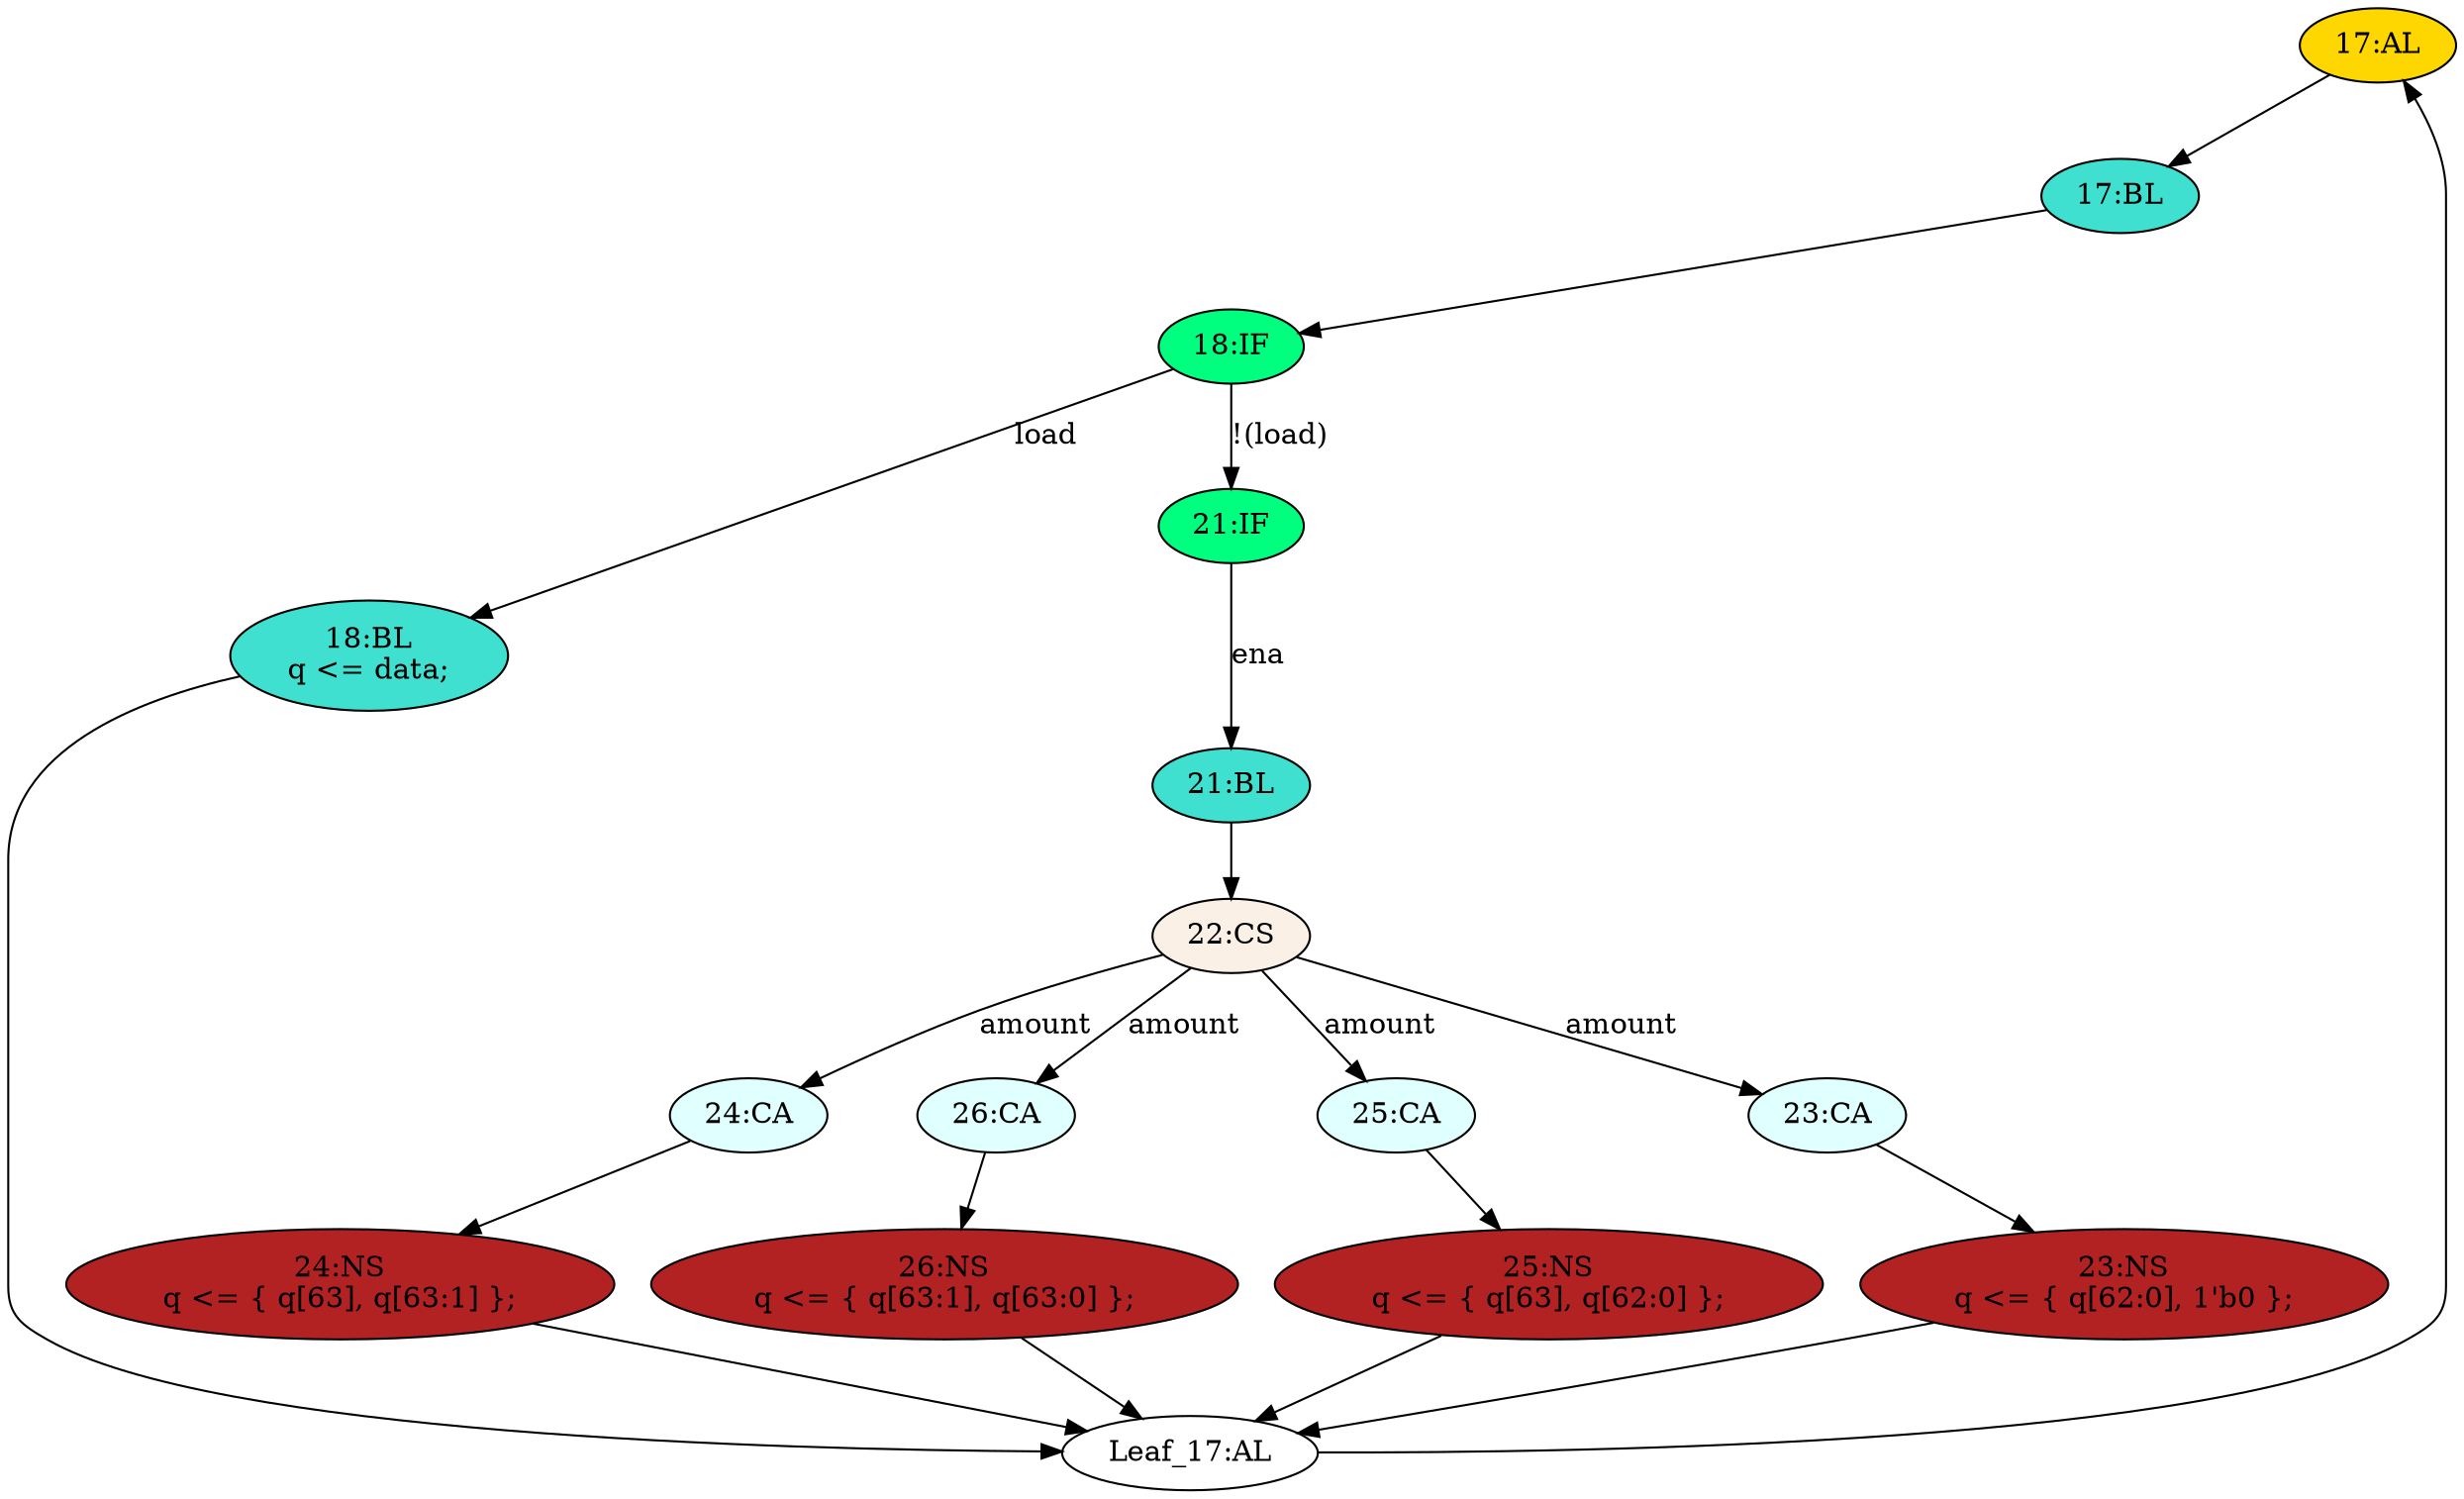 strict digraph "compose( ,  )" {
	node [label="\N"];
	"17:AL"	[ast="<pyverilog.vparser.ast.Always object at 0x7f6eb8e77090>",
		clk_sens=True,
		fillcolor=gold,
		label="17:AL",
		sens="['clk']",
		statements="[]",
		style=filled,
		typ=Always,
		use_var="['load', 'ena', 'amount', 'data', 'q']"];
	"17:BL"	[ast="<pyverilog.vparser.ast.Block object at 0x7f6eb8e64d10>",
		fillcolor=turquoise,
		label="17:BL",
		statements="[]",
		style=filled,
		typ=Block];
	"17:AL" -> "17:BL"	[cond="[]",
		lineno=None];
	"24:CA"	[ast="<pyverilog.vparser.ast.Case object at 0x7f6ebcd85d10>",
		fillcolor=lightcyan,
		label="24:CA",
		statements="[]",
		style=filled,
		typ=Case];
	"24:NS"	[ast="<pyverilog.vparser.ast.NonblockingSubstitution object at 0x7f6eb8e67150>",
		fillcolor=firebrick,
		label="24:NS
q <= { q[63], q[63:1] };",
		statements="[<pyverilog.vparser.ast.NonblockingSubstitution object at 0x7f6eb8e67150>]",
		style=filled,
		typ=NonblockingSubstitution];
	"24:CA" -> "24:NS"	[cond="[]",
		lineno=None];
	"21:BL"	[ast="<pyverilog.vparser.ast.Block object at 0x7f6eb8bcebd0>",
		fillcolor=turquoise,
		label="21:BL",
		statements="[]",
		style=filled,
		typ=Block];
	"22:CS"	[ast="<pyverilog.vparser.ast.CaseStatement object at 0x7f6eb8e86550>",
		fillcolor=linen,
		label="22:CS",
		statements="[]",
		style=filled,
		typ=CaseStatement];
	"21:BL" -> "22:CS"	[cond="[]",
		lineno=None];
	"23:NS"	[ast="<pyverilog.vparser.ast.NonblockingSubstitution object at 0x7f6eb8e67650>",
		fillcolor=firebrick,
		label="23:NS
q <= { q[62:0], 1'b0 };",
		statements="[<pyverilog.vparser.ast.NonblockingSubstitution object at 0x7f6eb8e67650>]",
		style=filled,
		typ=NonblockingSubstitution];
	"Leaf_17:AL"	[def_var="['q']",
		label="Leaf_17:AL"];
	"23:NS" -> "Leaf_17:AL"	[cond="[]",
		lineno=None];
	"18:BL"	[ast="<pyverilog.vparser.ast.Block object at 0x7f6eb8e64790>",
		fillcolor=turquoise,
		label="18:BL
q <= data;",
		statements="[<pyverilog.vparser.ast.NonblockingSubstitution object at 0x7f6eb8e64210>]",
		style=filled,
		typ=Block];
	"18:BL" -> "Leaf_17:AL"	[cond="[]",
		lineno=None];
	"26:NS"	[ast="<pyverilog.vparser.ast.NonblockingSubstitution object at 0x7f6eb8ad8d90>",
		fillcolor=firebrick,
		label="26:NS
q <= { q[63:1], q[63:0] };",
		statements="[<pyverilog.vparser.ast.NonblockingSubstitution object at 0x7f6eb8ad8d90>]",
		style=filled,
		typ=NonblockingSubstitution];
	"26:NS" -> "Leaf_17:AL"	[cond="[]",
		lineno=None];
	"21:IF"	[ast="<pyverilog.vparser.ast.IfStatement object at 0x7f6eb8bce550>",
		fillcolor=springgreen,
		label="21:IF",
		statements="[]",
		style=filled,
		typ=IfStatement];
	"21:IF" -> "21:BL"	[cond="['ena']",
		label=ena,
		lineno=21];
	"25:NS"	[ast="<pyverilog.vparser.ast.NonblockingSubstitution object at 0x7f6eb8eead90>",
		fillcolor=firebrick,
		label="25:NS
q <= { q[63], q[62:0] };",
		statements="[<pyverilog.vparser.ast.NonblockingSubstitution object at 0x7f6eb8eead90>]",
		style=filled,
		typ=NonblockingSubstitution];
	"25:NS" -> "Leaf_17:AL"	[cond="[]",
		lineno=None];
	"18:IF"	[ast="<pyverilog.vparser.ast.IfStatement object at 0x7f6eb8e64ed0>",
		fillcolor=springgreen,
		label="18:IF",
		statements="[]",
		style=filled,
		typ=IfStatement];
	"17:BL" -> "18:IF"	[cond="[]",
		lineno=None];
	"22:CS" -> "24:CA"	[cond="['amount']",
		label=amount,
		lineno=22];
	"26:CA"	[ast="<pyverilog.vparser.ast.Case object at 0x7f6eb8ad8a10>",
		fillcolor=lightcyan,
		label="26:CA",
		statements="[]",
		style=filled,
		typ=Case];
	"22:CS" -> "26:CA"	[cond="['amount']",
		label=amount,
		lineno=22];
	"25:CA"	[ast="<pyverilog.vparser.ast.Case object at 0x7f6eb8eeae90>",
		fillcolor=lightcyan,
		label="25:CA",
		statements="[]",
		style=filled,
		typ=Case];
	"22:CS" -> "25:CA"	[cond="['amount']",
		label=amount,
		lineno=22];
	"23:CA"	[ast="<pyverilog.vparser.ast.Case object at 0x7f6eb8e72650>",
		fillcolor=lightcyan,
		label="23:CA",
		statements="[]",
		style=filled,
		typ=Case];
	"22:CS" -> "23:CA"	[cond="['amount']",
		label=amount,
		lineno=22];
	"24:NS" -> "Leaf_17:AL"	[cond="[]",
		lineno=None];
	"26:CA" -> "26:NS"	[cond="[]",
		lineno=None];
	"25:CA" -> "25:NS"	[cond="[]",
		lineno=None];
	"18:IF" -> "18:BL"	[cond="['load']",
		label=load,
		lineno=18];
	"18:IF" -> "21:IF"	[cond="['load']",
		label="!(load)",
		lineno=18];
	"23:CA" -> "23:NS"	[cond="[]",
		lineno=None];
	"Leaf_17:AL" -> "17:AL";
}
